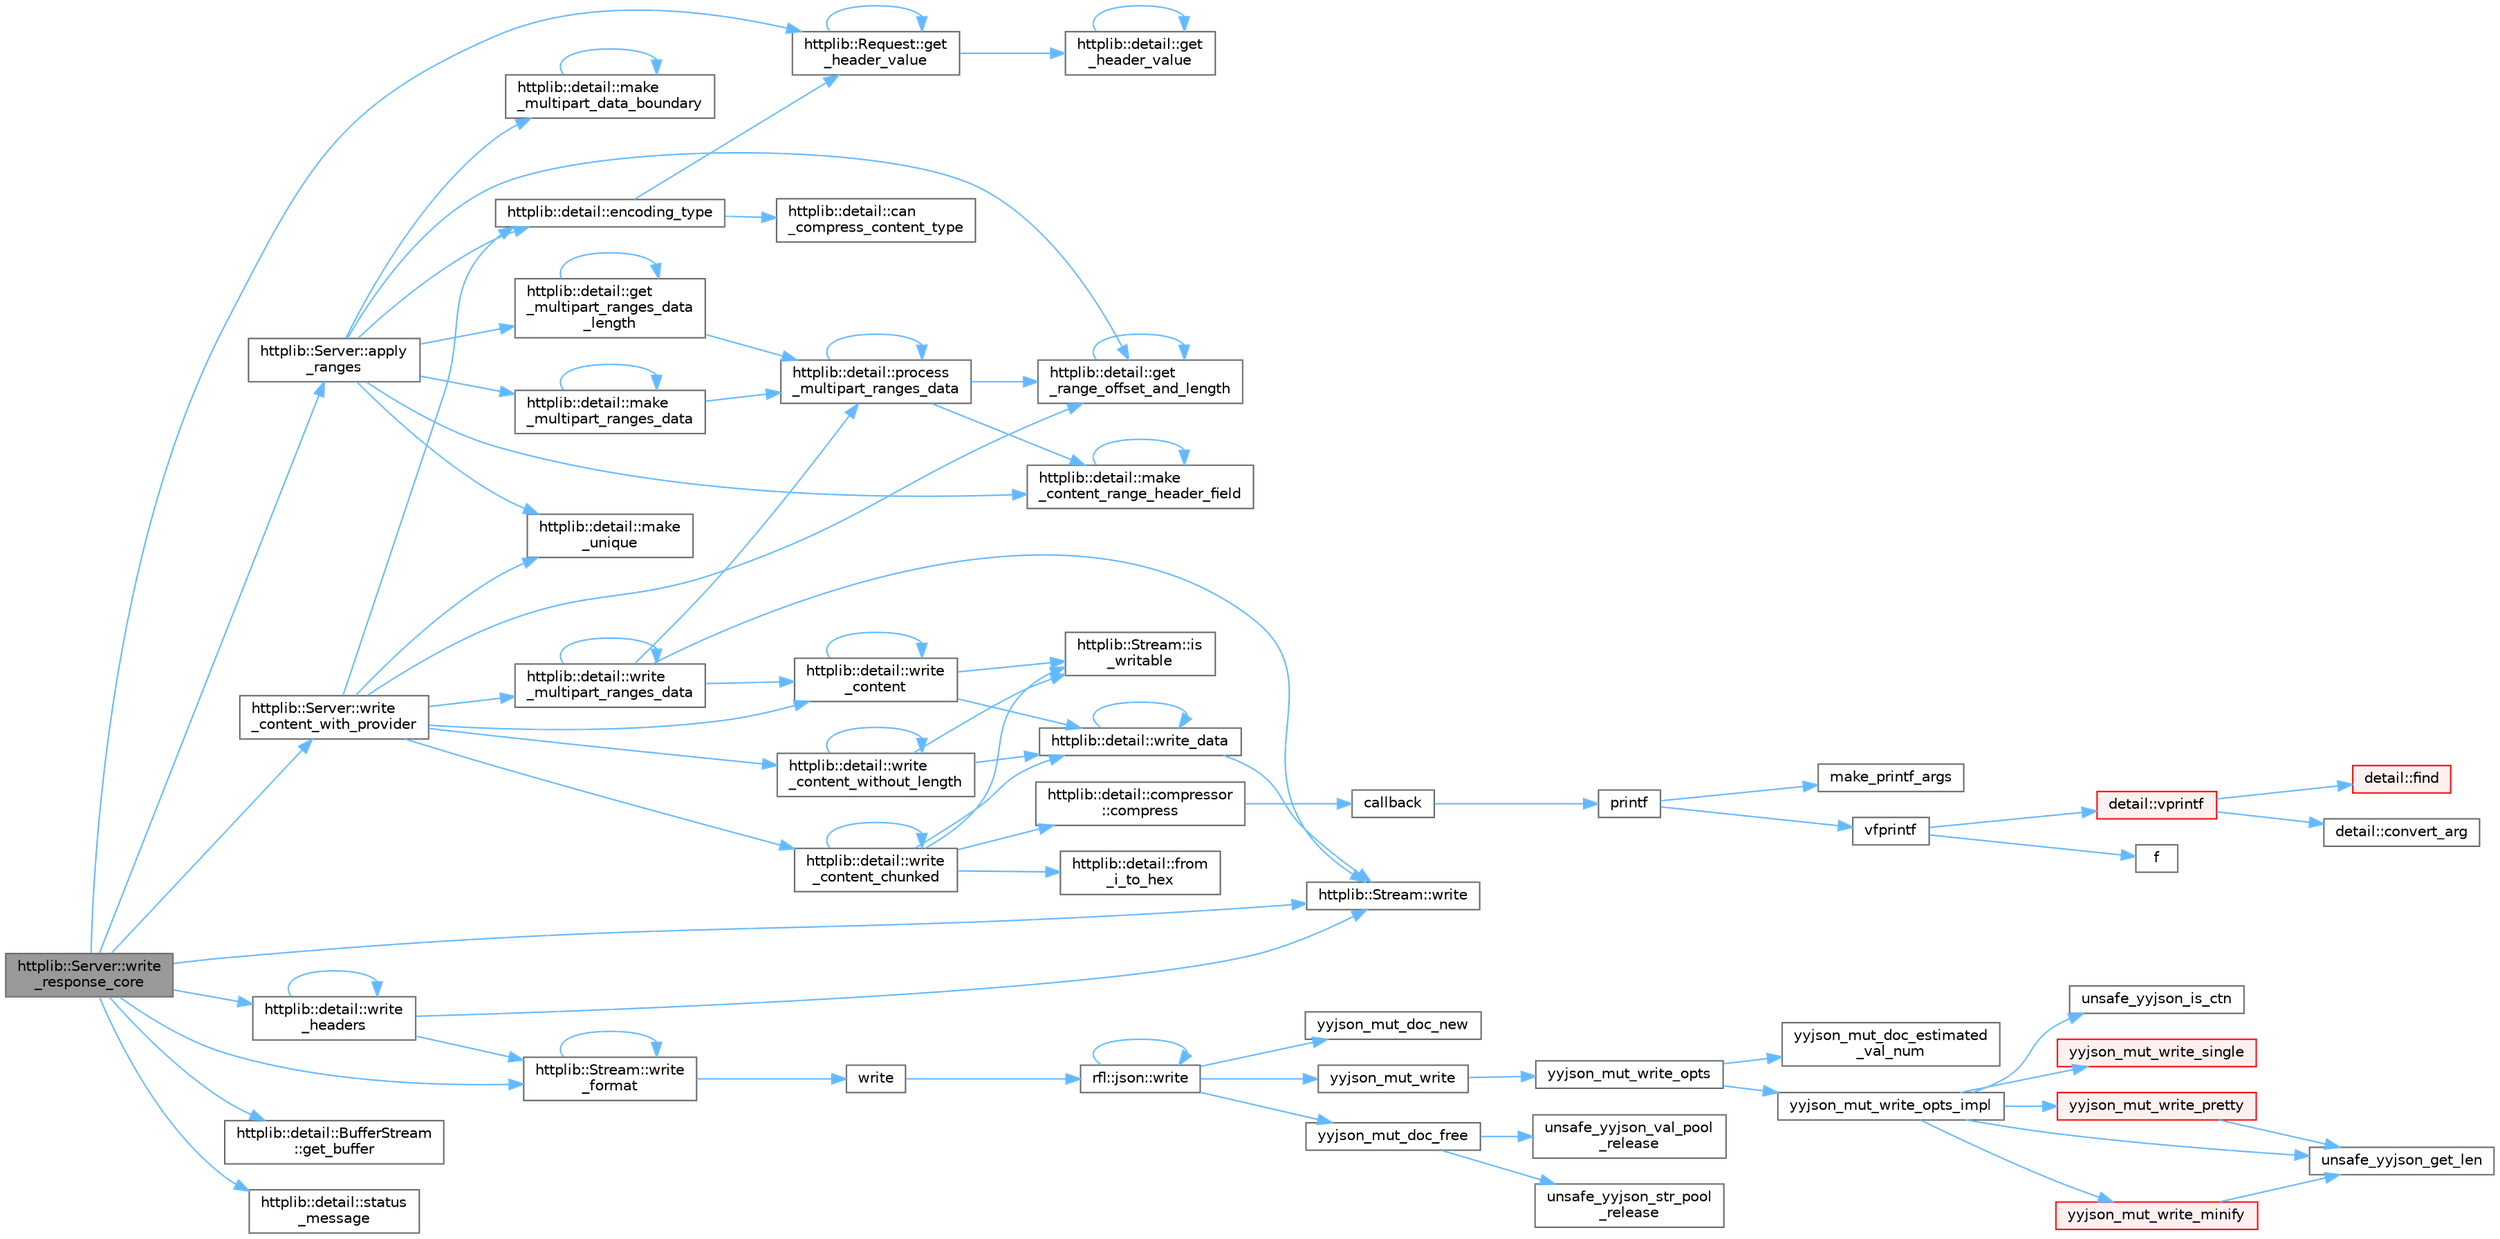 digraph "httplib::Server::write_response_core"
{
 // LATEX_PDF_SIZE
  bgcolor="transparent";
  edge [fontname=Helvetica,fontsize=10,labelfontname=Helvetica,labelfontsize=10];
  node [fontname=Helvetica,fontsize=10,shape=box,height=0.2,width=0.4];
  rankdir="LR";
  Node1 [id="Node000001",label="httplib::Server::write\l_response_core",height=0.2,width=0.4,color="gray40", fillcolor="grey60", style="filled", fontcolor="black",tooltip=" "];
  Node1 -> Node2 [id="edge85_Node000001_Node000002",color="steelblue1",style="solid",tooltip=" "];
  Node2 [id="Node000002",label="httplib::Server::apply\l_ranges",height=0.2,width=0.4,color="grey40", fillcolor="white", style="filled",URL="$classhttplib_1_1_server.html#ad421e7acaf0d2c5ad2d3a3aa939bffbc",tooltip=" "];
  Node2 -> Node3 [id="edge86_Node000002_Node000003",color="steelblue1",style="solid",tooltip=" "];
  Node3 [id="Node000003",label="httplib::detail::encoding_type",height=0.2,width=0.4,color="grey40", fillcolor="white", style="filled",URL="$namespacehttplib_1_1detail.html#ab3d7a73532e427696847a2c77090729d",tooltip=" "];
  Node3 -> Node4 [id="edge87_Node000003_Node000004",color="steelblue1",style="solid",tooltip=" "];
  Node4 [id="Node000004",label="httplib::detail::can\l_compress_content_type",height=0.2,width=0.4,color="grey40", fillcolor="white", style="filled",URL="$namespacehttplib_1_1detail.html#abe508674330c10dbe19fc1a33901c535",tooltip=" "];
  Node3 -> Node5 [id="edge88_Node000003_Node000005",color="steelblue1",style="solid",tooltip=" "];
  Node5 [id="Node000005",label="httplib::Request::get\l_header_value",height=0.2,width=0.4,color="grey40", fillcolor="white", style="filled",URL="$structhttplib_1_1_request.html#a4b4186433e1375a7be5eedb1a3c12d77",tooltip=" "];
  Node5 -> Node6 [id="edge89_Node000005_Node000006",color="steelblue1",style="solid",tooltip=" "];
  Node6 [id="Node000006",label="httplib::detail::get\l_header_value",height=0.2,width=0.4,color="grey40", fillcolor="white", style="filled",URL="$namespacehttplib_1_1detail.html#aef894f1e166e16c38e91b750b805b619",tooltip=" "];
  Node6 -> Node6 [id="edge90_Node000006_Node000006",color="steelblue1",style="solid",tooltip=" "];
  Node5 -> Node5 [id="edge91_Node000005_Node000005",color="steelblue1",style="solid",tooltip=" "];
  Node2 -> Node7 [id="edge92_Node000002_Node000007",color="steelblue1",style="solid",tooltip=" "];
  Node7 [id="Node000007",label="httplib::detail::get\l_multipart_ranges_data\l_length",height=0.2,width=0.4,color="grey40", fillcolor="white", style="filled",URL="$namespacehttplib_1_1detail.html#adaa15da1e9aaa661e44dc5ef9688180e",tooltip=" "];
  Node7 -> Node7 [id="edge93_Node000007_Node000007",color="steelblue1",style="solid",tooltip=" "];
  Node7 -> Node8 [id="edge94_Node000007_Node000008",color="steelblue1",style="solid",tooltip=" "];
  Node8 [id="Node000008",label="httplib::detail::process\l_multipart_ranges_data",height=0.2,width=0.4,color="grey40", fillcolor="white", style="filled",URL="$namespacehttplib_1_1detail.html#a89ddf0a3f7bf1b5a3a7f5547f20db6f5",tooltip=" "];
  Node8 -> Node9 [id="edge95_Node000008_Node000009",color="steelblue1",style="solid",tooltip=" "];
  Node9 [id="Node000009",label="httplib::detail::get\l_range_offset_and_length",height=0.2,width=0.4,color="grey40", fillcolor="white", style="filled",URL="$namespacehttplib_1_1detail.html#a2d4a39719cfb2efb172a2c89e154c220",tooltip=" "];
  Node9 -> Node9 [id="edge96_Node000009_Node000009",color="steelblue1",style="solid",tooltip=" "];
  Node8 -> Node10 [id="edge97_Node000008_Node000010",color="steelblue1",style="solid",tooltip=" "];
  Node10 [id="Node000010",label="httplib::detail::make\l_content_range_header_field",height=0.2,width=0.4,color="grey40", fillcolor="white", style="filled",URL="$namespacehttplib_1_1detail.html#abe8b95159ae97fefd882a9990ff9291d",tooltip=" "];
  Node10 -> Node10 [id="edge98_Node000010_Node000010",color="steelblue1",style="solid",tooltip=" "];
  Node8 -> Node8 [id="edge99_Node000008_Node000008",color="steelblue1",style="solid",tooltip=" "];
  Node2 -> Node9 [id="edge100_Node000002_Node000009",color="steelblue1",style="solid",tooltip=" "];
  Node2 -> Node10 [id="edge101_Node000002_Node000010",color="steelblue1",style="solid",tooltip=" "];
  Node2 -> Node11 [id="edge102_Node000002_Node000011",color="steelblue1",style="solid",tooltip=" "];
  Node11 [id="Node000011",label="httplib::detail::make\l_multipart_data_boundary",height=0.2,width=0.4,color="grey40", fillcolor="white", style="filled",URL="$namespacehttplib_1_1detail.html#ae144d55905f9808c3abae6e20bd9367a",tooltip=" "];
  Node11 -> Node11 [id="edge103_Node000011_Node000011",color="steelblue1",style="solid",tooltip=" "];
  Node2 -> Node12 [id="edge104_Node000002_Node000012",color="steelblue1",style="solid",tooltip=" "];
  Node12 [id="Node000012",label="httplib::detail::make\l_multipart_ranges_data",height=0.2,width=0.4,color="grey40", fillcolor="white", style="filled",URL="$namespacehttplib_1_1detail.html#afc2b54d62d7a6164ba424964407eae16",tooltip=" "];
  Node12 -> Node12 [id="edge105_Node000012_Node000012",color="steelblue1",style="solid",tooltip=" "];
  Node12 -> Node8 [id="edge106_Node000012_Node000008",color="steelblue1",style="solid",tooltip=" "];
  Node2 -> Node13 [id="edge107_Node000002_Node000013",color="steelblue1",style="solid",tooltip=" "];
  Node13 [id="Node000013",label="httplib::detail::make\l_unique",height=0.2,width=0.4,color="grey40", fillcolor="white", style="filled",URL="$namespacehttplib_1_1detail.html#a42a649c4ef0daf44053b0a91621e190d",tooltip=" "];
  Node1 -> Node14 [id="edge108_Node000001_Node000014",color="steelblue1",style="solid",tooltip=" "];
  Node14 [id="Node000014",label="httplib::detail::BufferStream\l::get_buffer",height=0.2,width=0.4,color="grey40", fillcolor="white", style="filled",URL="$classhttplib_1_1detail_1_1_buffer_stream.html#ab81fc1737b7c08ce72790fe1c348fad0",tooltip=" "];
  Node1 -> Node5 [id="edge109_Node000001_Node000005",color="steelblue1",style="solid",tooltip=" "];
  Node1 -> Node15 [id="edge110_Node000001_Node000015",color="steelblue1",style="solid",tooltip=" "];
  Node15 [id="Node000015",label="httplib::detail::status\l_message",height=0.2,width=0.4,color="grey40", fillcolor="white", style="filled",URL="$namespacehttplib_1_1detail.html#a53ecc5e40689fc4b7c2f5ed456260128",tooltip=" "];
  Node1 -> Node16 [id="edge111_Node000001_Node000016",color="steelblue1",style="solid",tooltip=" "];
  Node16 [id="Node000016",label="httplib::Stream::write",height=0.2,width=0.4,color="grey40", fillcolor="white", style="filled",URL="$classhttplib_1_1_stream.html#a4b94583ae90065c9e4e33a7752d9976f",tooltip=" "];
  Node1 -> Node17 [id="edge112_Node000001_Node000017",color="steelblue1",style="solid",tooltip=" "];
  Node17 [id="Node000017",label="httplib::Server::write\l_content_with_provider",height=0.2,width=0.4,color="grey40", fillcolor="white", style="filled",URL="$classhttplib_1_1_server.html#aefce057a9368ef075d16c97c3920dbd3",tooltip=" "];
  Node17 -> Node3 [id="edge113_Node000017_Node000003",color="steelblue1",style="solid",tooltip=" "];
  Node17 -> Node9 [id="edge114_Node000017_Node000009",color="steelblue1",style="solid",tooltip=" "];
  Node17 -> Node13 [id="edge115_Node000017_Node000013",color="steelblue1",style="solid",tooltip=" "];
  Node17 -> Node18 [id="edge116_Node000017_Node000018",color="steelblue1",style="solid",tooltip=" "];
  Node18 [id="Node000018",label="httplib::detail::write\l_content",height=0.2,width=0.4,color="grey40", fillcolor="white", style="filled",URL="$namespacehttplib_1_1detail.html#ac17dd7d7a80ce12e5966f5f577b67a75",tooltip=" "];
  Node18 -> Node19 [id="edge117_Node000018_Node000019",color="steelblue1",style="solid",tooltip=" "];
  Node19 [id="Node000019",label="httplib::Stream::is\l_writable",height=0.2,width=0.4,color="grey40", fillcolor="white", style="filled",URL="$classhttplib_1_1_stream.html#ab10c55e43ccf0146c4d142e53a58a831",tooltip=" "];
  Node18 -> Node18 [id="edge118_Node000018_Node000018",color="steelblue1",style="solid",tooltip=" "];
  Node18 -> Node20 [id="edge119_Node000018_Node000020",color="steelblue1",style="solid",tooltip=" "];
  Node20 [id="Node000020",label="httplib::detail::write_data",height=0.2,width=0.4,color="grey40", fillcolor="white", style="filled",URL="$namespacehttplib_1_1detail.html#aefec7c4fea53eda1af3a7362002c5223",tooltip=" "];
  Node20 -> Node16 [id="edge120_Node000020_Node000016",color="steelblue1",style="solid",tooltip=" "];
  Node20 -> Node20 [id="edge121_Node000020_Node000020",color="steelblue1",style="solid",tooltip=" "];
  Node17 -> Node21 [id="edge122_Node000017_Node000021",color="steelblue1",style="solid",tooltip=" "];
  Node21 [id="Node000021",label="httplib::detail::write\l_content_chunked",height=0.2,width=0.4,color="grey40", fillcolor="white", style="filled",URL="$namespacehttplib_1_1detail.html#af586311a8460e53bac51d7d02802ede9",tooltip=" "];
  Node21 -> Node22 [id="edge123_Node000021_Node000022",color="steelblue1",style="solid",tooltip=" "];
  Node22 [id="Node000022",label="httplib::detail::compressor\l::compress",height=0.2,width=0.4,color="grey40", fillcolor="white", style="filled",URL="$classhttplib_1_1detail_1_1compressor.html#a7cf1de9ae8f5d01316de7b666e66192d",tooltip=" "];
  Node22 -> Node23 [id="edge124_Node000022_Node000023",color="steelblue1",style="solid",tooltip=" "];
  Node23 [id="Node000023",label="callback",height=0.2,width=0.4,color="grey40", fillcolor="white", style="filled",URL="$external_2spine-runtimes_2spine-sfml_2c_2example_2main_8cpp.html#a2f27b7fc84a39cace84d90f62a8d4c8e",tooltip=" "];
  Node23 -> Node24 [id="edge125_Node000023_Node000024",color="steelblue1",style="solid",tooltip=" "];
  Node24 [id="Node000024",label="printf",height=0.2,width=0.4,color="grey40", fillcolor="white", style="filled",URL="$printf_8h.html#aee3ed3a831f25f07e7be3919fff2203a",tooltip=" "];
  Node24 -> Node25 [id="edge126_Node000024_Node000025",color="steelblue1",style="solid",tooltip=" "];
  Node25 [id="Node000025",label="make_printf_args",height=0.2,width=0.4,color="grey40", fillcolor="white", style="filled",URL="$printf_8h.html#a27dcc0efcda04388971dbea3c875f122",tooltip=" "];
  Node24 -> Node26 [id="edge127_Node000024_Node000026",color="steelblue1",style="solid",tooltip=" "];
  Node26 [id="Node000026",label="vfprintf",height=0.2,width=0.4,color="grey40", fillcolor="white", style="filled",URL="$printf_8h.html#abb30aad964fc771fb52cf3ad88649df2",tooltip=" "];
  Node26 -> Node27 [id="edge128_Node000026_Node000027",color="steelblue1",style="solid",tooltip=" "];
  Node27 [id="Node000027",label="f",height=0.2,width=0.4,color="grey40", fillcolor="white", style="filled",URL="$cxx11__tensor__map_8cpp.html#a7f507fea02198f6cb81c86640c7b1a4e",tooltip=" "];
  Node26 -> Node28 [id="edge129_Node000026_Node000028",color="steelblue1",style="solid",tooltip=" "];
  Node28 [id="Node000028",label="detail::vprintf",height=0.2,width=0.4,color="red", fillcolor="#FFF0F0", style="filled",URL="$namespacedetail.html#a1c8c2218e4c822aa8f743fb9c573717f",tooltip=" "];
  Node28 -> Node29 [id="edge130_Node000028_Node000029",color="steelblue1",style="solid",tooltip=" "];
  Node29 [id="Node000029",label="detail::convert_arg",height=0.2,width=0.4,color="grey40", fillcolor="white", style="filled",URL="$namespacedetail.html#a03c11572c9a664266d6925f327dec7f3",tooltip=" "];
  Node28 -> Node30 [id="edge131_Node000028_Node000030",color="steelblue1",style="solid",tooltip=" "];
  Node30 [id="Node000030",label="detail::find",height=0.2,width=0.4,color="red", fillcolor="#FFF0F0", style="filled",URL="$namespacedetail.html#a6b71952fab3dc32f3edb2c3e9811d8d9",tooltip=" "];
  Node21 -> Node55 [id="edge132_Node000021_Node000055",color="steelblue1",style="solid",tooltip=" "];
  Node55 [id="Node000055",label="httplib::detail::from\l_i_to_hex",height=0.2,width=0.4,color="grey40", fillcolor="white", style="filled",URL="$namespacehttplib_1_1detail.html#ac08f80eff074b5a4adcb6e160a1380a5",tooltip=" "];
  Node21 -> Node19 [id="edge133_Node000021_Node000019",color="steelblue1",style="solid",tooltip=" "];
  Node21 -> Node21 [id="edge134_Node000021_Node000021",color="steelblue1",style="solid",tooltip=" "];
  Node21 -> Node20 [id="edge135_Node000021_Node000020",color="steelblue1",style="solid",tooltip=" "];
  Node17 -> Node56 [id="edge136_Node000017_Node000056",color="steelblue1",style="solid",tooltip=" "];
  Node56 [id="Node000056",label="httplib::detail::write\l_content_without_length",height=0.2,width=0.4,color="grey40", fillcolor="white", style="filled",URL="$namespacehttplib_1_1detail.html#a4b08839cc083b4d71b0a3961c9a1686d",tooltip=" "];
  Node56 -> Node19 [id="edge137_Node000056_Node000019",color="steelblue1",style="solid",tooltip=" "];
  Node56 -> Node56 [id="edge138_Node000056_Node000056",color="steelblue1",style="solid",tooltip=" "];
  Node56 -> Node20 [id="edge139_Node000056_Node000020",color="steelblue1",style="solid",tooltip=" "];
  Node17 -> Node57 [id="edge140_Node000017_Node000057",color="steelblue1",style="solid",tooltip=" "];
  Node57 [id="Node000057",label="httplib::detail::write\l_multipart_ranges_data",height=0.2,width=0.4,color="grey40", fillcolor="white", style="filled",URL="$namespacehttplib_1_1detail.html#accb2905616ea10b57a999fd34545a532",tooltip=" "];
  Node57 -> Node8 [id="edge141_Node000057_Node000008",color="steelblue1",style="solid",tooltip=" "];
  Node57 -> Node16 [id="edge142_Node000057_Node000016",color="steelblue1",style="solid",tooltip=" "];
  Node57 -> Node18 [id="edge143_Node000057_Node000018",color="steelblue1",style="solid",tooltip=" "];
  Node57 -> Node57 [id="edge144_Node000057_Node000057",color="steelblue1",style="solid",tooltip=" "];
  Node1 -> Node58 [id="edge145_Node000001_Node000058",color="steelblue1",style="solid",tooltip=" "];
  Node58 [id="Node000058",label="httplib::Stream::write\l_format",height=0.2,width=0.4,color="grey40", fillcolor="white", style="filled",URL="$classhttplib_1_1_stream.html#afe3bb065d62f564f6a86fe12949b6789",tooltip=" "];
  Node58 -> Node59 [id="edge146_Node000058_Node000059",color="steelblue1",style="solid",tooltip=" "];
  Node59 [id="Node000059",label="write",height=0.2,width=0.4,color="grey40", fillcolor="white", style="filled",URL="$json_2write__and__read_8hpp.html#a8d72d49ed34d37da786334a55f22b909",tooltip=" "];
  Node59 -> Node60 [id="edge147_Node000059_Node000060",color="steelblue1",style="solid",tooltip=" "];
  Node60 [id="Node000060",label="rfl::json::write",height=0.2,width=0.4,color="grey40", fillcolor="white", style="filled",URL="$namespacerfl_1_1json.html#af39a23539424555b8c970d12a58e547f",tooltip="Returns a JSON string."];
  Node60 -> Node60 [id="edge148_Node000060_Node000060",color="steelblue1",style="solid",tooltip=" "];
  Node60 -> Node61 [id="edge149_Node000060_Node000061",color="steelblue1",style="solid",tooltip=" "];
  Node61 [id="Node000061",label="yyjson_mut_doc_free",height=0.2,width=0.4,color="grey40", fillcolor="white", style="filled",URL="$yyjson_8c.html#a473b53dd223f25a117a6fe3b543bfdb1",tooltip=" "];
  Node61 -> Node62 [id="edge150_Node000061_Node000062",color="steelblue1",style="solid",tooltip=" "];
  Node62 [id="Node000062",label="unsafe_yyjson_str_pool\l_release",height=0.2,width=0.4,color="grey40", fillcolor="white", style="filled",URL="$yyjson_8c.html#a68827985804124f8d26d256b07877cf9",tooltip=" "];
  Node61 -> Node63 [id="edge151_Node000061_Node000063",color="steelblue1",style="solid",tooltip=" "];
  Node63 [id="Node000063",label="unsafe_yyjson_val_pool\l_release",height=0.2,width=0.4,color="grey40", fillcolor="white", style="filled",URL="$yyjson_8c.html#a423ab190d8ce947af71ff1a45ab76805",tooltip=" "];
  Node60 -> Node64 [id="edge152_Node000060_Node000064",color="steelblue1",style="solid",tooltip=" "];
  Node64 [id="Node000064",label="yyjson_mut_doc_new",height=0.2,width=0.4,color="grey40", fillcolor="white", style="filled",URL="$yyjson_8c.html#a94a8c1c5f4e47e11e268d7f4c0e4cb1a",tooltip=" "];
  Node60 -> Node65 [id="edge153_Node000060_Node000065",color="steelblue1",style="solid",tooltip=" "];
  Node65 [id="Node000065",label="yyjson_mut_write",height=0.2,width=0.4,color="grey40", fillcolor="white", style="filled",URL="$yyjson_8h.html#a881e2ee3f487385810829df8bc675f1f",tooltip=" "];
  Node65 -> Node66 [id="edge154_Node000065_Node000066",color="steelblue1",style="solid",tooltip=" "];
  Node66 [id="Node000066",label="yyjson_mut_write_opts",height=0.2,width=0.4,color="grey40", fillcolor="white", style="filled",URL="$yyjson_8c.html#a43932e149602ddfcd9257648ea36e553",tooltip=" "];
  Node66 -> Node67 [id="edge155_Node000066_Node000067",color="steelblue1",style="solid",tooltip=" "];
  Node67 [id="Node000067",label="yyjson_mut_doc_estimated\l_val_num",height=0.2,width=0.4,color="grey40", fillcolor="white", style="filled",URL="$yyjson_8c.html#ac9cfbe501c1317baf92c53571c7333ee",tooltip=" "];
  Node66 -> Node68 [id="edge156_Node000066_Node000068",color="steelblue1",style="solid",tooltip=" "];
  Node68 [id="Node000068",label="yyjson_mut_write_opts_impl",height=0.2,width=0.4,color="grey40", fillcolor="white", style="filled",URL="$yyjson_8c.html#a9419498fed912dda63693d15ff91c74c",tooltip=" "];
  Node68 -> Node69 [id="edge157_Node000068_Node000069",color="steelblue1",style="solid",tooltip=" "];
  Node69 [id="Node000069",label="unsafe_yyjson_get_len",height=0.2,width=0.4,color="grey40", fillcolor="white", style="filled",URL="$yyjson_8h.html#a445bf8a7f9981e4797bf95db944ddf8f",tooltip=" "];
  Node68 -> Node70 [id="edge158_Node000068_Node000070",color="steelblue1",style="solid",tooltip=" "];
  Node70 [id="Node000070",label="unsafe_yyjson_is_ctn",height=0.2,width=0.4,color="grey40", fillcolor="white", style="filled",URL="$yyjson_8h.html#afe1e8995e63d29297d569c4a848bf5a2",tooltip=" "];
  Node68 -> Node71 [id="edge159_Node000068_Node000071",color="steelblue1",style="solid",tooltip=" "];
  Node71 [id="Node000071",label="yyjson_mut_write_minify",height=0.2,width=0.4,color="red", fillcolor="#FFF0F0", style="filled",URL="$yyjson_8c.html#a41b0f7caeaed5e6075fdbad6e37daa44",tooltip=" "];
  Node71 -> Node69 [id="edge160_Node000071_Node000069",color="steelblue1",style="solid",tooltip=" "];
  Node68 -> Node108 [id="edge161_Node000068_Node000108",color="steelblue1",style="solid",tooltip=" "];
  Node108 [id="Node000108",label="yyjson_mut_write_pretty",height=0.2,width=0.4,color="red", fillcolor="#FFF0F0", style="filled",URL="$yyjson_8c.html#a5bd41dfbb867b6521e1f7571f3615b0f",tooltip=" "];
  Node108 -> Node69 [id="edge162_Node000108_Node000069",color="steelblue1",style="solid",tooltip=" "];
  Node68 -> Node110 [id="edge163_Node000068_Node000110",color="steelblue1",style="solid",tooltip=" "];
  Node110 [id="Node000110",label="yyjson_mut_write_single",height=0.2,width=0.4,color="red", fillcolor="#FFF0F0", style="filled",URL="$yyjson_8c.html#a6453eece4aede41c7d909075ad2980e0",tooltip=" "];
  Node58 -> Node58 [id="edge164_Node000058_Node000058",color="steelblue1",style="solid",tooltip=" "];
  Node1 -> Node112 [id="edge165_Node000001_Node000112",color="steelblue1",style="solid",tooltip=" "];
  Node112 [id="Node000112",label="httplib::detail::write\l_headers",height=0.2,width=0.4,color="grey40", fillcolor="white", style="filled",URL="$namespacehttplib_1_1detail.html#a1dcffec351c56d76ecef75b1a4e00f21",tooltip=" "];
  Node112 -> Node16 [id="edge166_Node000112_Node000016",color="steelblue1",style="solid",tooltip=" "];
  Node112 -> Node58 [id="edge167_Node000112_Node000058",color="steelblue1",style="solid",tooltip=" "];
  Node112 -> Node112 [id="edge168_Node000112_Node000112",color="steelblue1",style="solid",tooltip=" "];
}

